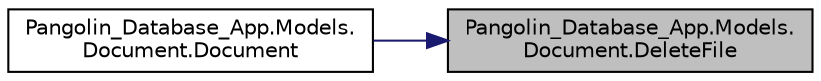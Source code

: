 digraph "Pangolin_Database_App.Models.Document.DeleteFile"
{
 // LATEX_PDF_SIZE
  edge [fontname="Helvetica",fontsize="10",labelfontname="Helvetica",labelfontsize="10"];
  node [fontname="Helvetica",fontsize="10",shape=record];
  rankdir="RL";
  Node1 [label="Pangolin_Database_App.Models.\lDocument.DeleteFile",height=0.2,width=0.4,color="black", fillcolor="grey75", style="filled", fontcolor="black",tooltip=" "];
  Node1 -> Node2 [dir="back",color="midnightblue",fontsize="10",style="solid"];
  Node2 [label="Pangolin_Database_App.Models.\lDocument.Document",height=0.2,width=0.4,color="black", fillcolor="white", style="filled",URL="$class_pangolin___database___app_1_1_models_1_1_document.html#a511d389ea8b18b5bbe35f14e32fea1ec",tooltip=" "];
}

